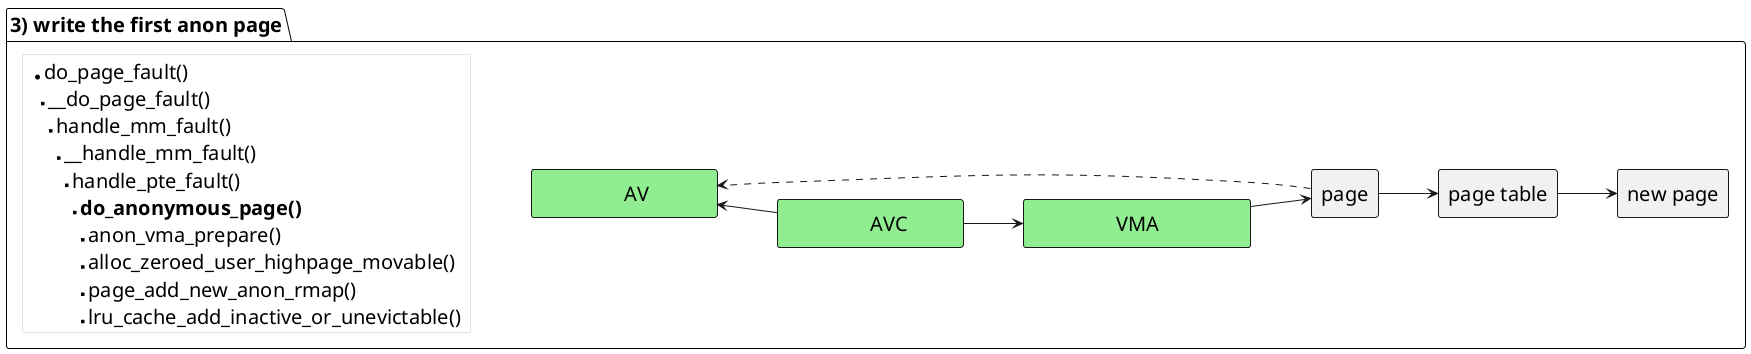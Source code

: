 @startuml
left to right direction
skinparam ComponentStyle rectangle
skinparam Component {
    FontSize 20
    BorderThickness 1
}

skinparam Package {
    FontSize 20
    BorderThickness 1
}

skinparam Card {
    FontSize 20
    BorderThickness 0
}

skinparam Note {
    FontSize 16
}

skinparam ArrowFontSize 16

package "3) write the first anon page" as p1 {
    card c1 #transparent [
    * do_page_fault()
    ** __do_page_fault()
    *** handle_mm_fault()
    **** __handle_mm_fault()
    ***** handle_pte_fault()
    ****** **do_anonymous_page()**
    ******* anon_vma_prepare()
    ******* alloc_zeroed_user_highpage_movable()
    ******* page_add_new_anon_rmap()
    ******* lru_cache_add_inactive_or_unevictable()
    ]

    component "\t\tAV\t\t" as av #LightGreen
    component "\t\tAVC\t\t" as avc #LightGreen
    component "\t\tVMA\t\t" as vma #LightGreen
    c1-down[hidden]-av
    av<-down-avc
    avc-down->vma
    vma-down->[page]
    [page]-down->[page table]
    [page table]-down->[new page]
    [page]...>[av]
}

@enduml